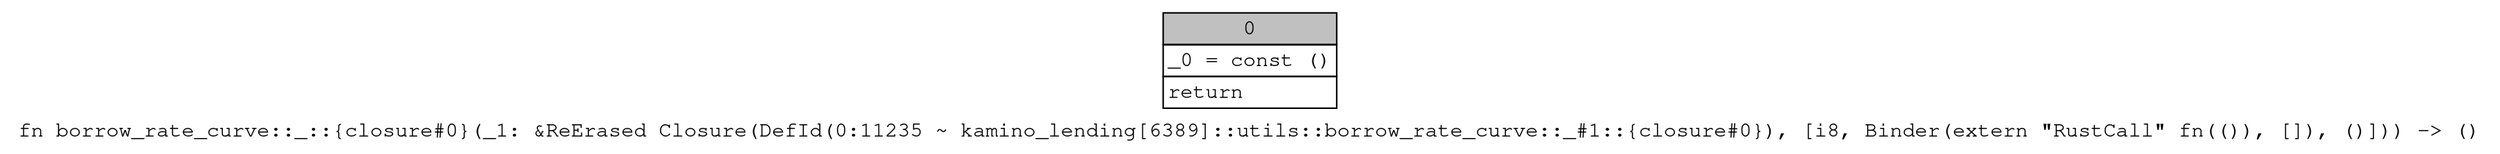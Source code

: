 digraph Mir_0_11235 {
    graph [fontname="Courier, monospace"];
    node [fontname="Courier, monospace"];
    edge [fontname="Courier, monospace"];
    label=<fn borrow_rate_curve::_::{closure#0}(_1: &amp;ReErased Closure(DefId(0:11235 ~ kamino_lending[6389]::utils::borrow_rate_curve::_#1::{closure#0}), [i8, Binder(extern &quot;RustCall&quot; fn(()), []), ()])) -&gt; ()<br align="left"/>>;
    bb0__0_11235 [shape="none", label=<<table border="0" cellborder="1" cellspacing="0"><tr><td bgcolor="gray" align="center" colspan="1">0</td></tr><tr><td align="left" balign="left">_0 = const ()<br/></td></tr><tr><td align="left">return</td></tr></table>>];
}

